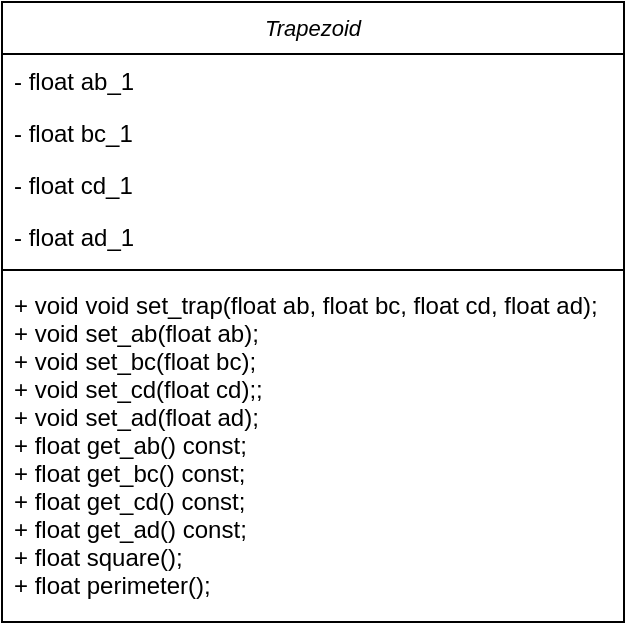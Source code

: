 <mxfile version="20.5.3" type="device"><diagram id="JFNVxUBe5JWYnfwi5lSx" name="Page-1"><mxGraphModel dx="813" dy="454" grid="1" gridSize="10" guides="1" tooltips="1" connect="1" arrows="1" fold="1" page="1" pageScale="1" pageWidth="827" pageHeight="1169" math="0" shadow="0"><root><mxCell id="0"/><mxCell id="1" parent="0"/><mxCell id="G6424st1D6i7k5qaS9s2-31" value="Trapezoid" style="swimlane;fontStyle=2;align=center;verticalAlign=top;childLayout=stackLayout;horizontal=1;startSize=26;horizontalStack=0;resizeParent=1;resizeLast=0;collapsible=1;marginBottom=0;rounded=0;shadow=0;strokeWidth=1;fontSize=11;" parent="1" vertex="1"><mxGeometry x="270" y="120" width="311" height="310" as="geometry"><mxRectangle x="220" y="120" width="160" height="26" as="alternateBounds"/></mxGeometry></mxCell><mxCell id="G6424st1D6i7k5qaS9s2-32" value="- float ab_1" style="text;align=left;verticalAlign=top;spacingLeft=4;spacingRight=4;overflow=hidden;rotatable=0;points=[[0,0.5],[1,0.5]];portConstraint=eastwest;" parent="G6424st1D6i7k5qaS9s2-31" vertex="1"><mxGeometry y="26" width="311" height="26" as="geometry"/></mxCell><mxCell id="G6424st1D6i7k5qaS9s2-33" value="- float bc_1" style="text;align=left;verticalAlign=top;spacingLeft=4;spacingRight=4;overflow=hidden;rotatable=0;points=[[0,0.5],[1,0.5]];portConstraint=eastwest;rounded=0;shadow=0;html=0;" parent="G6424st1D6i7k5qaS9s2-31" vertex="1"><mxGeometry y="52" width="311" height="26" as="geometry"/></mxCell><mxCell id="G6424st1D6i7k5qaS9s2-34" value="- float cd_1&#10;" style="text;align=left;verticalAlign=top;spacingLeft=4;spacingRight=4;overflow=hidden;rotatable=0;points=[[0,0.5],[1,0.5]];portConstraint=eastwest;rounded=0;shadow=0;html=0;" parent="G6424st1D6i7k5qaS9s2-31" vertex="1"><mxGeometry y="78" width="311" height="26" as="geometry"/></mxCell><mxCell id="GZEjS39R7oJy8qKRHOBr-4" value="- float ad_1" style="text;align=left;verticalAlign=top;spacingLeft=4;spacingRight=4;overflow=hidden;rotatable=0;points=[[0,0.5],[1,0.5]];portConstraint=eastwest;rounded=0;shadow=0;html=0;" parent="G6424st1D6i7k5qaS9s2-31" vertex="1"><mxGeometry y="104" width="311" height="26" as="geometry"/></mxCell><mxCell id="G6424st1D6i7k5qaS9s2-35" value="" style="line;html=1;strokeWidth=1;align=left;verticalAlign=middle;spacingTop=-1;spacingLeft=3;spacingRight=3;rotatable=0;labelPosition=right;points=[];portConstraint=eastwest;" parent="G6424st1D6i7k5qaS9s2-31" vertex="1"><mxGeometry y="130" width="311" height="8" as="geometry"/></mxCell><mxCell id="G6424st1D6i7k5qaS9s2-36" value="+ void void set_trap(float ab, float bc, float cd, float ad);&#10;+ void set_ab(float ab);&#10;+ void set_bc(float bc);&#10;+ void set_cd(float cd);;&#10;+ void set_ad(float ad);&#10;+ float get_ab() const;&#10;+ float get_bc() const;&#10;+ float get_cd() const;&#10;+ float get_ad() const;&#10;+ float square();&#10;+ float perimeter();&#10;" style="text;align=left;verticalAlign=top;spacingLeft=4;spacingRight=4;overflow=hidden;rotatable=0;points=[[0,0.5],[1,0.5]];portConstraint=eastwest;" parent="G6424st1D6i7k5qaS9s2-31" vertex="1"><mxGeometry y="138" width="311" height="160" as="geometry"/></mxCell></root></mxGraphModel></diagram></mxfile>